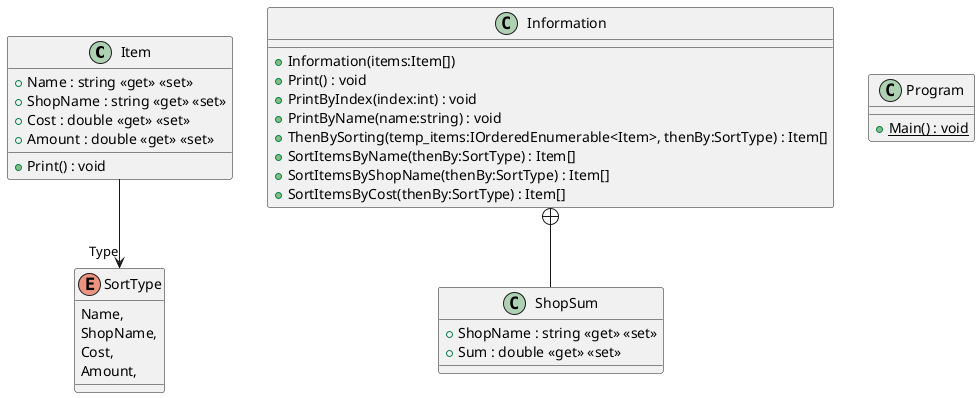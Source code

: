 @startuml
class Item {
    + Name : string <<get>> <<set>>
    + ShopName : string <<get>> <<set>>
    + Cost : double <<get>> <<set>>
    + Amount : double <<get>> <<set>>
    + Print() : void
}
Item --> "Type" SortType
enum SortType {
    Name,
    ShopName,
    Cost,
    Amount,
}
class Information {
    + Information(items:Item[])
    + Print() : void
    + PrintByIndex(index:int) : void
    + PrintByName(name:string) : void
    + ThenBySorting(temp_items:IOrderedEnumerable<Item>, thenBy:SortType) : Item[]
    + SortItemsByName(thenBy:SortType) : Item[]
    + SortItemsByShopName(thenBy:SortType) : Item[]
    + SortItemsByCost(thenBy:SortType) : Item[]
}
class ShopSum {
    + ShopName : string <<get>> <<set>>
    + Sum : double <<get>> <<set>>
}
Information +-- ShopSum
class Program {
    + {static} Main() : void
}
@enduml
